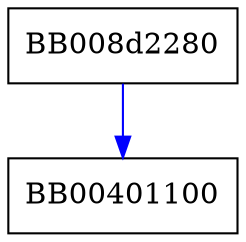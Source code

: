 digraph __tzstring {
  node [shape="box"];
  graph [splines=ortho];
  BB008d2280 -> BB00401100 [color="blue"];
}